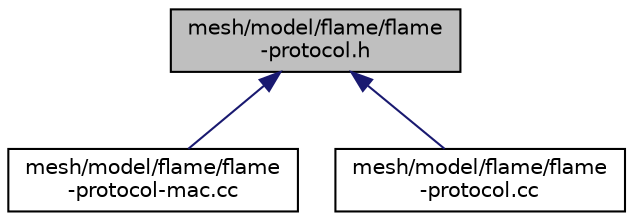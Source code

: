 digraph "mesh/model/flame/flame-protocol.h"
{
  edge [fontname="Helvetica",fontsize="10",labelfontname="Helvetica",labelfontsize="10"];
  node [fontname="Helvetica",fontsize="10",shape=record];
  Node1 [label="mesh/model/flame/flame\l-protocol.h",height=0.2,width=0.4,color="black", fillcolor="grey75", style="filled", fontcolor="black"];
  Node1 -> Node2 [dir="back",color="midnightblue",fontsize="10",style="solid"];
  Node2 [label="mesh/model/flame/flame\l-protocol-mac.cc",height=0.2,width=0.4,color="black", fillcolor="white", style="filled",URL="$d2/d4c/flame-protocol-mac_8cc.html"];
  Node1 -> Node3 [dir="back",color="midnightblue",fontsize="10",style="solid"];
  Node3 [label="mesh/model/flame/flame\l-protocol.cc",height=0.2,width=0.4,color="black", fillcolor="white", style="filled",URL="$da/dd3/flame-protocol_8cc.html"];
}
